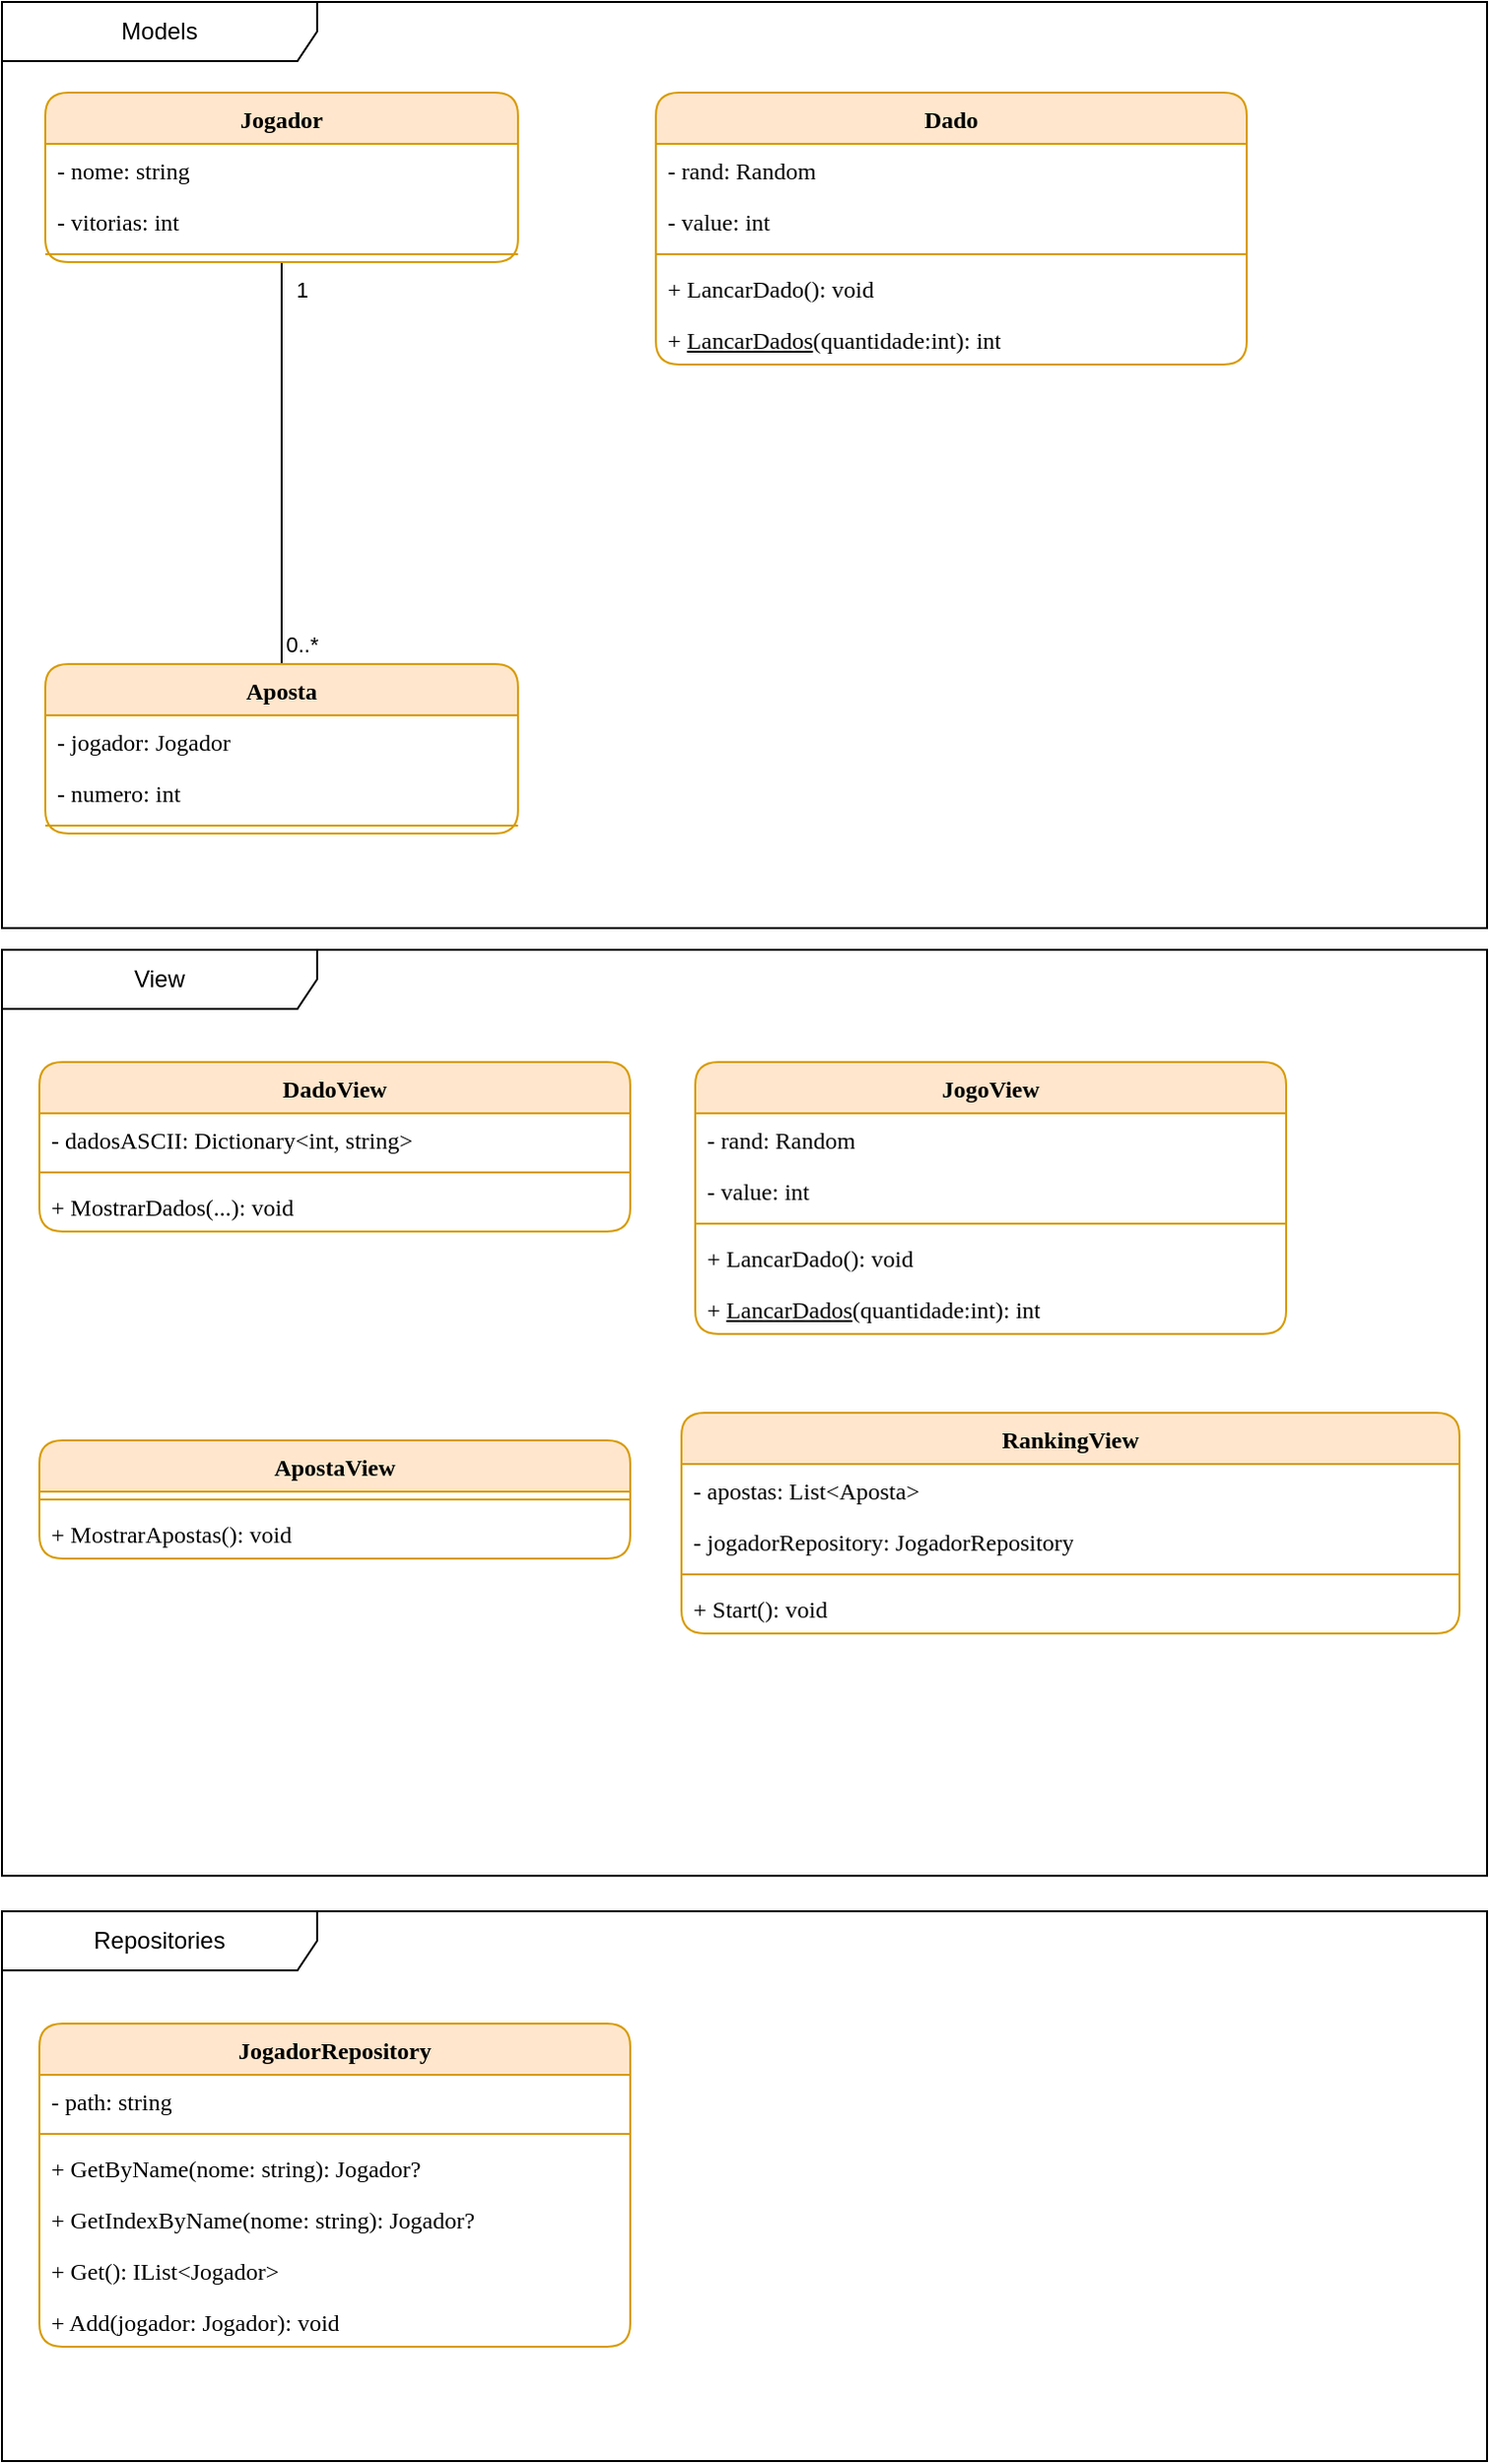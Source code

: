 <mxfile version="24.8.4">
  <diagram name="Página-1" id="CQHZI0JVnezxl6VELoev">
    <mxGraphModel dx="1070" dy="2553" grid="0" gridSize="10" guides="1" tooltips="1" connect="1" arrows="1" fold="1" page="1" pageScale="1" pageWidth="1169" pageHeight="1654" math="0" shadow="0">
      <root>
        <mxCell id="0" />
        <mxCell id="1" parent="0" />
        <mxCell id="47PUknqlO2iExGUVd9wg-16" style="edgeStyle=orthogonalEdgeStyle;rounded=1;orthogonalLoop=1;jettySize=auto;html=1;entryX=0.5;entryY=0;entryDx=0;entryDy=0;endArrow=none;endFill=0;curved=0;" edge="1" parent="1" source="47PUknqlO2iExGUVd9wg-1" target="47PUknqlO2iExGUVd9wg-6">
          <mxGeometry relative="1" as="geometry" />
        </mxCell>
        <mxCell id="47PUknqlO2iExGUVd9wg-17" value="1" style="edgeLabel;html=1;align=center;verticalAlign=middle;resizable=0;points=[];" vertex="1" connectable="0" parent="47PUknqlO2iExGUVd9wg-16">
          <mxGeometry x="-0.909" y="1" relative="1" as="geometry">
            <mxPoint x="9" y="4" as="offset" />
          </mxGeometry>
        </mxCell>
        <mxCell id="47PUknqlO2iExGUVd9wg-18" value="0..*" style="edgeLabel;html=1;align=center;verticalAlign=middle;resizable=0;points=[];" vertex="1" connectable="0" parent="47PUknqlO2iExGUVd9wg-16">
          <mxGeometry x="0.808" y="2" relative="1" as="geometry">
            <mxPoint x="8" y="9" as="offset" />
          </mxGeometry>
        </mxCell>
        <mxCell id="47PUknqlO2iExGUVd9wg-1" value="Jogador" style="swimlane;fontStyle=1;align=center;verticalAlign=top;childLayout=stackLayout;horizontal=1;startSize=26;horizontalStack=0;resizeParent=1;resizeParentMax=0;resizeLast=0;collapsible=1;marginBottom=0;whiteSpace=wrap;html=1;rounded=1;fillColor=#ffe6cc;strokeColor=#d79b00;fontFamily=Cascadia Code;" vertex="1" parent="1">
          <mxGeometry x="80" y="70" width="240" height="86" as="geometry" />
        </mxCell>
        <mxCell id="47PUknqlO2iExGUVd9wg-2" value="&lt;font face=&quot;Cascadia Code&quot;&gt;- nome: string&lt;br&gt;&lt;/font&gt;" style="text;strokeColor=none;fillColor=none;align=left;verticalAlign=top;spacingLeft=4;spacingRight=4;overflow=hidden;rotatable=0;points=[[0,0.5],[1,0.5]];portConstraint=eastwest;whiteSpace=wrap;html=1;" vertex="1" parent="47PUknqlO2iExGUVd9wg-1">
          <mxGeometry y="26" width="240" height="26" as="geometry" />
        </mxCell>
        <mxCell id="47PUknqlO2iExGUVd9wg-5" value="&lt;font face=&quot;Cascadia Code&quot;&gt;- vitorias: int&lt;br&gt;&lt;/font&gt;" style="text;strokeColor=none;fillColor=none;align=left;verticalAlign=top;spacingLeft=4;spacingRight=4;overflow=hidden;rotatable=0;points=[[0,0.5],[1,0.5]];portConstraint=eastwest;whiteSpace=wrap;html=1;" vertex="1" parent="47PUknqlO2iExGUVd9wg-1">
          <mxGeometry y="52" width="240" height="26" as="geometry" />
        </mxCell>
        <mxCell id="47PUknqlO2iExGUVd9wg-3" value="" style="line;strokeWidth=1;fillColor=none;align=left;verticalAlign=middle;spacingTop=-1;spacingLeft=3;spacingRight=3;rotatable=0;labelPosition=right;points=[];portConstraint=eastwest;strokeColor=inherit;" vertex="1" parent="47PUknqlO2iExGUVd9wg-1">
          <mxGeometry y="78" width="240" height="8" as="geometry" />
        </mxCell>
        <mxCell id="47PUknqlO2iExGUVd9wg-6" value="Aposta" style="swimlane;fontStyle=1;align=center;verticalAlign=top;childLayout=stackLayout;horizontal=1;startSize=26;horizontalStack=0;resizeParent=1;resizeParentMax=0;resizeLast=0;collapsible=1;marginBottom=0;whiteSpace=wrap;html=1;rounded=1;fillColor=#ffe6cc;strokeColor=#d79b00;fontFamily=Cascadia Code;" vertex="1" parent="1">
          <mxGeometry x="80" y="360" width="240" height="86" as="geometry" />
        </mxCell>
        <mxCell id="47PUknqlO2iExGUVd9wg-7" value="&lt;font face=&quot;Cascadia Code&quot;&gt;- jogador: Jogador&lt;br&gt;&lt;/font&gt;" style="text;strokeColor=none;fillColor=none;align=left;verticalAlign=top;spacingLeft=4;spacingRight=4;overflow=hidden;rotatable=0;points=[[0,0.5],[1,0.5]];portConstraint=eastwest;whiteSpace=wrap;html=1;" vertex="1" parent="47PUknqlO2iExGUVd9wg-6">
          <mxGeometry y="26" width="240" height="26" as="geometry" />
        </mxCell>
        <mxCell id="47PUknqlO2iExGUVd9wg-8" value="&lt;font face=&quot;Cascadia Code&quot;&gt;- numero: int&lt;br&gt;&lt;/font&gt;" style="text;strokeColor=none;fillColor=none;align=left;verticalAlign=top;spacingLeft=4;spacingRight=4;overflow=hidden;rotatable=0;points=[[0,0.5],[1,0.5]];portConstraint=eastwest;whiteSpace=wrap;html=1;" vertex="1" parent="47PUknqlO2iExGUVd9wg-6">
          <mxGeometry y="52" width="240" height="26" as="geometry" />
        </mxCell>
        <mxCell id="47PUknqlO2iExGUVd9wg-9" value="" style="line;strokeWidth=1;fillColor=none;align=left;verticalAlign=middle;spacingTop=-1;spacingLeft=3;spacingRight=3;rotatable=0;labelPosition=right;points=[];portConstraint=eastwest;strokeColor=inherit;" vertex="1" parent="47PUknqlO2iExGUVd9wg-6">
          <mxGeometry y="78" width="240" height="8" as="geometry" />
        </mxCell>
        <mxCell id="47PUknqlO2iExGUVd9wg-10" value="Dado" style="swimlane;fontStyle=1;align=center;verticalAlign=top;childLayout=stackLayout;horizontal=1;startSize=26;horizontalStack=0;resizeParent=1;resizeParentMax=0;resizeLast=0;collapsible=1;marginBottom=0;whiteSpace=wrap;html=1;rounded=1;fillColor=#ffe6cc;strokeColor=#d79b00;fontFamily=Cascadia Code;" vertex="1" parent="1">
          <mxGeometry x="390" y="70" width="300" height="138" as="geometry" />
        </mxCell>
        <mxCell id="47PUknqlO2iExGUVd9wg-11" value="&lt;font face=&quot;Cascadia Code&quot;&gt;- rand: Random&lt;br&gt;&lt;/font&gt;" style="text;strokeColor=none;fillColor=none;align=left;verticalAlign=top;spacingLeft=4;spacingRight=4;overflow=hidden;rotatable=0;points=[[0,0.5],[1,0.5]];portConstraint=eastwest;whiteSpace=wrap;html=1;" vertex="1" parent="47PUknqlO2iExGUVd9wg-10">
          <mxGeometry y="26" width="300" height="26" as="geometry" />
        </mxCell>
        <mxCell id="47PUknqlO2iExGUVd9wg-12" value="&lt;font face=&quot;Cascadia Code&quot;&gt;- value: int&lt;br&gt;&lt;/font&gt;" style="text;strokeColor=none;fillColor=none;align=left;verticalAlign=top;spacingLeft=4;spacingRight=4;overflow=hidden;rotatable=0;points=[[0,0.5],[1,0.5]];portConstraint=eastwest;whiteSpace=wrap;html=1;" vertex="1" parent="47PUknqlO2iExGUVd9wg-10">
          <mxGeometry y="52" width="300" height="26" as="geometry" />
        </mxCell>
        <mxCell id="47PUknqlO2iExGUVd9wg-13" value="" style="line;strokeWidth=1;fillColor=none;align=left;verticalAlign=middle;spacingTop=-1;spacingLeft=3;spacingRight=3;rotatable=0;labelPosition=right;points=[];portConstraint=eastwest;strokeColor=inherit;" vertex="1" parent="47PUknqlO2iExGUVd9wg-10">
          <mxGeometry y="78" width="300" height="8" as="geometry" />
        </mxCell>
        <mxCell id="47PUknqlO2iExGUVd9wg-14" value="&lt;font face=&quot;Cascadia Code&quot;&gt;+ LancarDado(): void&lt;br&gt;&lt;/font&gt;" style="text;strokeColor=none;fillColor=none;align=left;verticalAlign=top;spacingLeft=4;spacingRight=4;overflow=hidden;rotatable=0;points=[[0,0.5],[1,0.5]];portConstraint=eastwest;whiteSpace=wrap;html=1;" vertex="1" parent="47PUknqlO2iExGUVd9wg-10">
          <mxGeometry y="86" width="300" height="26" as="geometry" />
        </mxCell>
        <mxCell id="47PUknqlO2iExGUVd9wg-15" value="&lt;font face=&quot;Cascadia Code&quot;&gt;+ &lt;u&gt;LancarDados&lt;/u&gt;(quantidade:int): int&lt;br&gt;&lt;/font&gt;" style="text;strokeColor=none;fillColor=none;align=left;verticalAlign=top;spacingLeft=4;spacingRight=4;overflow=hidden;rotatable=0;points=[[0,0.5],[1,0.5]];portConstraint=eastwest;whiteSpace=wrap;html=1;" vertex="1" parent="47PUknqlO2iExGUVd9wg-10">
          <mxGeometry y="112" width="300" height="26" as="geometry" />
        </mxCell>
        <mxCell id="47PUknqlO2iExGUVd9wg-26" value="Models" style="shape=umlFrame;whiteSpace=wrap;html=1;pointerEvents=0;recursiveResize=0;container=1;collapsible=0;width=160;" vertex="1" parent="1">
          <mxGeometry x="58" y="24" width="754" height="470" as="geometry" />
        </mxCell>
        <mxCell id="47PUknqlO2iExGUVd9wg-33" value="View" style="shape=umlFrame;whiteSpace=wrap;html=1;pointerEvents=0;recursiveResize=0;container=1;collapsible=0;width=160;" vertex="1" parent="1">
          <mxGeometry x="58" y="505" width="754" height="470" as="geometry" />
        </mxCell>
        <mxCell id="47PUknqlO2iExGUVd9wg-19" value="DadoView" style="swimlane;fontStyle=1;align=center;verticalAlign=top;childLayout=stackLayout;horizontal=1;startSize=26;horizontalStack=0;resizeParent=1;resizeParentMax=0;resizeLast=0;collapsible=1;marginBottom=0;whiteSpace=wrap;html=1;rounded=1;fillColor=#ffe6cc;strokeColor=#d79b00;fontFamily=Cascadia Code;" vertex="1" parent="47PUknqlO2iExGUVd9wg-33">
          <mxGeometry x="19" y="57" width="300" height="86" as="geometry" />
        </mxCell>
        <mxCell id="47PUknqlO2iExGUVd9wg-21" value="&lt;font face=&quot;Cascadia Code&quot;&gt;- dadosASCII: Dictionary&amp;lt;int, string&amp;gt;&lt;br&gt;&lt;/font&gt;" style="text;strokeColor=none;fillColor=none;align=left;verticalAlign=top;spacingLeft=4;spacingRight=4;overflow=hidden;rotatable=0;points=[[0,0.5],[1,0.5]];portConstraint=eastwest;whiteSpace=wrap;html=1;" vertex="1" parent="47PUknqlO2iExGUVd9wg-19">
          <mxGeometry y="26" width="300" height="26" as="geometry" />
        </mxCell>
        <mxCell id="47PUknqlO2iExGUVd9wg-22" value="" style="line;strokeWidth=1;fillColor=none;align=left;verticalAlign=middle;spacingTop=-1;spacingLeft=3;spacingRight=3;rotatable=0;labelPosition=right;points=[];portConstraint=eastwest;strokeColor=inherit;" vertex="1" parent="47PUknqlO2iExGUVd9wg-19">
          <mxGeometry y="52" width="300" height="8" as="geometry" />
        </mxCell>
        <mxCell id="47PUknqlO2iExGUVd9wg-23" value="&lt;font face=&quot;Cascadia Code&quot;&gt;+ MostrarDados(...): void&lt;br&gt;&lt;/font&gt;" style="text;strokeColor=none;fillColor=none;align=left;verticalAlign=top;spacingLeft=4;spacingRight=4;overflow=hidden;rotatable=0;points=[[0,0.5],[1,0.5]];portConstraint=eastwest;whiteSpace=wrap;html=1;" vertex="1" parent="47PUknqlO2iExGUVd9wg-19">
          <mxGeometry y="60" width="300" height="26" as="geometry" />
        </mxCell>
        <mxCell id="47PUknqlO2iExGUVd9wg-34" value="ApostaView" style="swimlane;fontStyle=1;align=center;verticalAlign=top;childLayout=stackLayout;horizontal=1;startSize=26;horizontalStack=0;resizeParent=1;resizeParentMax=0;resizeLast=0;collapsible=1;marginBottom=0;whiteSpace=wrap;html=1;rounded=1;fillColor=#ffe6cc;strokeColor=#d79b00;fontFamily=Cascadia Code;" vertex="1" parent="47PUknqlO2iExGUVd9wg-33">
          <mxGeometry x="19" y="249" width="300" height="60" as="geometry" />
        </mxCell>
        <mxCell id="47PUknqlO2iExGUVd9wg-37" value="" style="line;strokeWidth=1;fillColor=none;align=left;verticalAlign=middle;spacingTop=-1;spacingLeft=3;spacingRight=3;rotatable=0;labelPosition=right;points=[];portConstraint=eastwest;strokeColor=inherit;" vertex="1" parent="47PUknqlO2iExGUVd9wg-34">
          <mxGeometry y="26" width="300" height="8" as="geometry" />
        </mxCell>
        <mxCell id="47PUknqlO2iExGUVd9wg-38" value="&lt;font face=&quot;Cascadia Code&quot;&gt;+ MostrarApostas(): void&lt;br&gt;&lt;/font&gt;" style="text;strokeColor=none;fillColor=none;align=left;verticalAlign=top;spacingLeft=4;spacingRight=4;overflow=hidden;rotatable=0;points=[[0,0.5],[1,0.5]];portConstraint=eastwest;whiteSpace=wrap;html=1;" vertex="1" parent="47PUknqlO2iExGUVd9wg-34">
          <mxGeometry y="34" width="300" height="26" as="geometry" />
        </mxCell>
        <mxCell id="47PUknqlO2iExGUVd9wg-41" value="JogoView" style="swimlane;fontStyle=1;align=center;verticalAlign=top;childLayout=stackLayout;horizontal=1;startSize=26;horizontalStack=0;resizeParent=1;resizeParentMax=0;resizeLast=0;collapsible=1;marginBottom=0;whiteSpace=wrap;html=1;rounded=1;fillColor=#ffe6cc;strokeColor=#d79b00;fontFamily=Cascadia Code;" vertex="1" parent="47PUknqlO2iExGUVd9wg-33">
          <mxGeometry x="352" y="57" width="300" height="138" as="geometry" />
        </mxCell>
        <mxCell id="47PUknqlO2iExGUVd9wg-42" value="&lt;font face=&quot;Cascadia Code&quot;&gt;- rand: Random&lt;br&gt;&lt;/font&gt;" style="text;strokeColor=none;fillColor=none;align=left;verticalAlign=top;spacingLeft=4;spacingRight=4;overflow=hidden;rotatable=0;points=[[0,0.5],[1,0.5]];portConstraint=eastwest;whiteSpace=wrap;html=1;" vertex="1" parent="47PUknqlO2iExGUVd9wg-41">
          <mxGeometry y="26" width="300" height="26" as="geometry" />
        </mxCell>
        <mxCell id="47PUknqlO2iExGUVd9wg-43" value="&lt;font face=&quot;Cascadia Code&quot;&gt;- value: int&lt;br&gt;&lt;/font&gt;" style="text;strokeColor=none;fillColor=none;align=left;verticalAlign=top;spacingLeft=4;spacingRight=4;overflow=hidden;rotatable=0;points=[[0,0.5],[1,0.5]];portConstraint=eastwest;whiteSpace=wrap;html=1;" vertex="1" parent="47PUknqlO2iExGUVd9wg-41">
          <mxGeometry y="52" width="300" height="26" as="geometry" />
        </mxCell>
        <mxCell id="47PUknqlO2iExGUVd9wg-44" value="" style="line;strokeWidth=1;fillColor=none;align=left;verticalAlign=middle;spacingTop=-1;spacingLeft=3;spacingRight=3;rotatable=0;labelPosition=right;points=[];portConstraint=eastwest;strokeColor=inherit;" vertex="1" parent="47PUknqlO2iExGUVd9wg-41">
          <mxGeometry y="78" width="300" height="8" as="geometry" />
        </mxCell>
        <mxCell id="47PUknqlO2iExGUVd9wg-45" value="&lt;font face=&quot;Cascadia Code&quot;&gt;+ LancarDado(): void&lt;br&gt;&lt;/font&gt;" style="text;strokeColor=none;fillColor=none;align=left;verticalAlign=top;spacingLeft=4;spacingRight=4;overflow=hidden;rotatable=0;points=[[0,0.5],[1,0.5]];portConstraint=eastwest;whiteSpace=wrap;html=1;" vertex="1" parent="47PUknqlO2iExGUVd9wg-41">
          <mxGeometry y="86" width="300" height="26" as="geometry" />
        </mxCell>
        <mxCell id="47PUknqlO2iExGUVd9wg-46" value="&lt;font face=&quot;Cascadia Code&quot;&gt;+ &lt;u&gt;LancarDados&lt;/u&gt;(quantidade:int): int&lt;br&gt;&lt;/font&gt;" style="text;strokeColor=none;fillColor=none;align=left;verticalAlign=top;spacingLeft=4;spacingRight=4;overflow=hidden;rotatable=0;points=[[0,0.5],[1,0.5]];portConstraint=eastwest;whiteSpace=wrap;html=1;" vertex="1" parent="47PUknqlO2iExGUVd9wg-41">
          <mxGeometry y="112" width="300" height="26" as="geometry" />
        </mxCell>
        <mxCell id="47PUknqlO2iExGUVd9wg-47" value="&lt;div&gt;RankingView&lt;/div&gt;" style="swimlane;fontStyle=1;align=center;verticalAlign=top;childLayout=stackLayout;horizontal=1;startSize=26;horizontalStack=0;resizeParent=1;resizeParentMax=0;resizeLast=0;collapsible=1;marginBottom=0;whiteSpace=wrap;html=1;rounded=1;fillColor=#ffe6cc;strokeColor=#d79b00;fontFamily=Cascadia Code;" vertex="1" parent="47PUknqlO2iExGUVd9wg-33">
          <mxGeometry x="345" y="235" width="395" height="112" as="geometry" />
        </mxCell>
        <mxCell id="47PUknqlO2iExGUVd9wg-48" value="&lt;font face=&quot;Cascadia Code&quot;&gt;- apostas: List&amp;lt;Aposta&amp;gt;&lt;br&gt;&lt;/font&gt;" style="text;strokeColor=none;fillColor=none;align=left;verticalAlign=top;spacingLeft=4;spacingRight=4;overflow=hidden;rotatable=0;points=[[0,0.5],[1,0.5]];portConstraint=eastwest;whiteSpace=wrap;html=1;" vertex="1" parent="47PUknqlO2iExGUVd9wg-47">
          <mxGeometry y="26" width="395" height="26" as="geometry" />
        </mxCell>
        <mxCell id="47PUknqlO2iExGUVd9wg-53" value="&lt;font face=&quot;Cascadia Code&quot;&gt;- jogadorRepository: JogadorRepository&lt;br&gt;&lt;/font&gt;" style="text;strokeColor=none;fillColor=none;align=left;verticalAlign=top;spacingLeft=4;spacingRight=4;overflow=hidden;rotatable=0;points=[[0,0.5],[1,0.5]];portConstraint=eastwest;whiteSpace=wrap;html=1;" vertex="1" parent="47PUknqlO2iExGUVd9wg-47">
          <mxGeometry y="52" width="395" height="26" as="geometry" />
        </mxCell>
        <mxCell id="47PUknqlO2iExGUVd9wg-50" value="" style="line;strokeWidth=1;fillColor=none;align=left;verticalAlign=middle;spacingTop=-1;spacingLeft=3;spacingRight=3;rotatable=0;labelPosition=right;points=[];portConstraint=eastwest;strokeColor=inherit;" vertex="1" parent="47PUknqlO2iExGUVd9wg-47">
          <mxGeometry y="78" width="395" height="8" as="geometry" />
        </mxCell>
        <mxCell id="47PUknqlO2iExGUVd9wg-51" value="&lt;font face=&quot;Cascadia Code&quot;&gt;+ Start(): void&lt;br&gt;&lt;/font&gt;" style="text;strokeColor=none;fillColor=none;align=left;verticalAlign=top;spacingLeft=4;spacingRight=4;overflow=hidden;rotatable=0;points=[[0,0.5],[1,0.5]];portConstraint=eastwest;whiteSpace=wrap;html=1;" vertex="1" parent="47PUknqlO2iExGUVd9wg-47">
          <mxGeometry y="86" width="395" height="26" as="geometry" />
        </mxCell>
        <mxCell id="47PUknqlO2iExGUVd9wg-40" value="&amp;nbsp;" style="text;whiteSpace=wrap;html=1;" vertex="1" parent="1">
          <mxGeometry x="451" y="577" width="31" height="36" as="geometry" />
        </mxCell>
        <mxCell id="47PUknqlO2iExGUVd9wg-54" value="&lt;div&gt;Repositories&lt;/div&gt;" style="shape=umlFrame;whiteSpace=wrap;html=1;pointerEvents=0;recursiveResize=0;container=1;collapsible=0;width=160;" vertex="1" parent="1">
          <mxGeometry x="58" y="993" width="754" height="279" as="geometry" />
        </mxCell>
        <mxCell id="47PUknqlO2iExGUVd9wg-55" value="JogadorRepository" style="swimlane;fontStyle=1;align=center;verticalAlign=top;childLayout=stackLayout;horizontal=1;startSize=26;horizontalStack=0;resizeParent=1;resizeParentMax=0;resizeLast=0;collapsible=1;marginBottom=0;whiteSpace=wrap;html=1;rounded=1;fillColor=#ffe6cc;strokeColor=#d79b00;fontFamily=Cascadia Code;" vertex="1" parent="47PUknqlO2iExGUVd9wg-54">
          <mxGeometry x="19" y="57" width="300" height="164" as="geometry" />
        </mxCell>
        <mxCell id="47PUknqlO2iExGUVd9wg-56" value="&lt;font face=&quot;Cascadia Code&quot;&gt;- path: string&lt;br&gt;&lt;/font&gt;" style="text;strokeColor=none;fillColor=none;align=left;verticalAlign=top;spacingLeft=4;spacingRight=4;overflow=hidden;rotatable=0;points=[[0,0.5],[1,0.5]];portConstraint=eastwest;whiteSpace=wrap;html=1;" vertex="1" parent="47PUknqlO2iExGUVd9wg-55">
          <mxGeometry y="26" width="300" height="26" as="geometry" />
        </mxCell>
        <mxCell id="47PUknqlO2iExGUVd9wg-57" value="" style="line;strokeWidth=1;fillColor=none;align=left;verticalAlign=middle;spacingTop=-1;spacingLeft=3;spacingRight=3;rotatable=0;labelPosition=right;points=[];portConstraint=eastwest;strokeColor=inherit;" vertex="1" parent="47PUknqlO2iExGUVd9wg-55">
          <mxGeometry y="52" width="300" height="8" as="geometry" />
        </mxCell>
        <mxCell id="47PUknqlO2iExGUVd9wg-58" value="&lt;font face=&quot;Cascadia Code&quot;&gt;+ GetByName(nome: string): Jogador?&lt;br&gt;&lt;/font&gt;" style="text;strokeColor=none;fillColor=none;align=left;verticalAlign=top;spacingLeft=4;spacingRight=4;overflow=hidden;rotatable=0;points=[[0,0.5],[1,0.5]];portConstraint=eastwest;whiteSpace=wrap;html=1;" vertex="1" parent="47PUknqlO2iExGUVd9wg-55">
          <mxGeometry y="60" width="300" height="26" as="geometry" />
        </mxCell>
        <mxCell id="47PUknqlO2iExGUVd9wg-73" value="&lt;font face=&quot;Cascadia Code&quot;&gt;+ GetIndexByName(nome: string): Jogador?&lt;br&gt;&lt;/font&gt;" style="text;strokeColor=none;fillColor=none;align=left;verticalAlign=top;spacingLeft=4;spacingRight=4;overflow=hidden;rotatable=0;points=[[0,0.5],[1,0.5]];portConstraint=eastwest;whiteSpace=wrap;html=1;" vertex="1" parent="47PUknqlO2iExGUVd9wg-55">
          <mxGeometry y="86" width="300" height="26" as="geometry" />
        </mxCell>
        <mxCell id="47PUknqlO2iExGUVd9wg-74" value="&lt;font face=&quot;Cascadia Code&quot;&gt;+ Get(): IList&amp;lt;Jogador&amp;gt;&lt;br&gt;&lt;/font&gt;" style="text;strokeColor=none;fillColor=none;align=left;verticalAlign=top;spacingLeft=4;spacingRight=4;overflow=hidden;rotatable=0;points=[[0,0.5],[1,0.5]];portConstraint=eastwest;whiteSpace=wrap;html=1;" vertex="1" parent="47PUknqlO2iExGUVd9wg-55">
          <mxGeometry y="112" width="300" height="26" as="geometry" />
        </mxCell>
        <mxCell id="47PUknqlO2iExGUVd9wg-75" value="&lt;font face=&quot;Cascadia Code&quot;&gt;+ Add(jogador: Jogador): void&lt;br&gt;&lt;/font&gt;" style="text;strokeColor=none;fillColor=none;align=left;verticalAlign=top;spacingLeft=4;spacingRight=4;overflow=hidden;rotatable=0;points=[[0,0.5],[1,0.5]];portConstraint=eastwest;whiteSpace=wrap;html=1;" vertex="1" parent="47PUknqlO2iExGUVd9wg-55">
          <mxGeometry y="138" width="300" height="26" as="geometry" />
        </mxCell>
      </root>
    </mxGraphModel>
  </diagram>
</mxfile>

